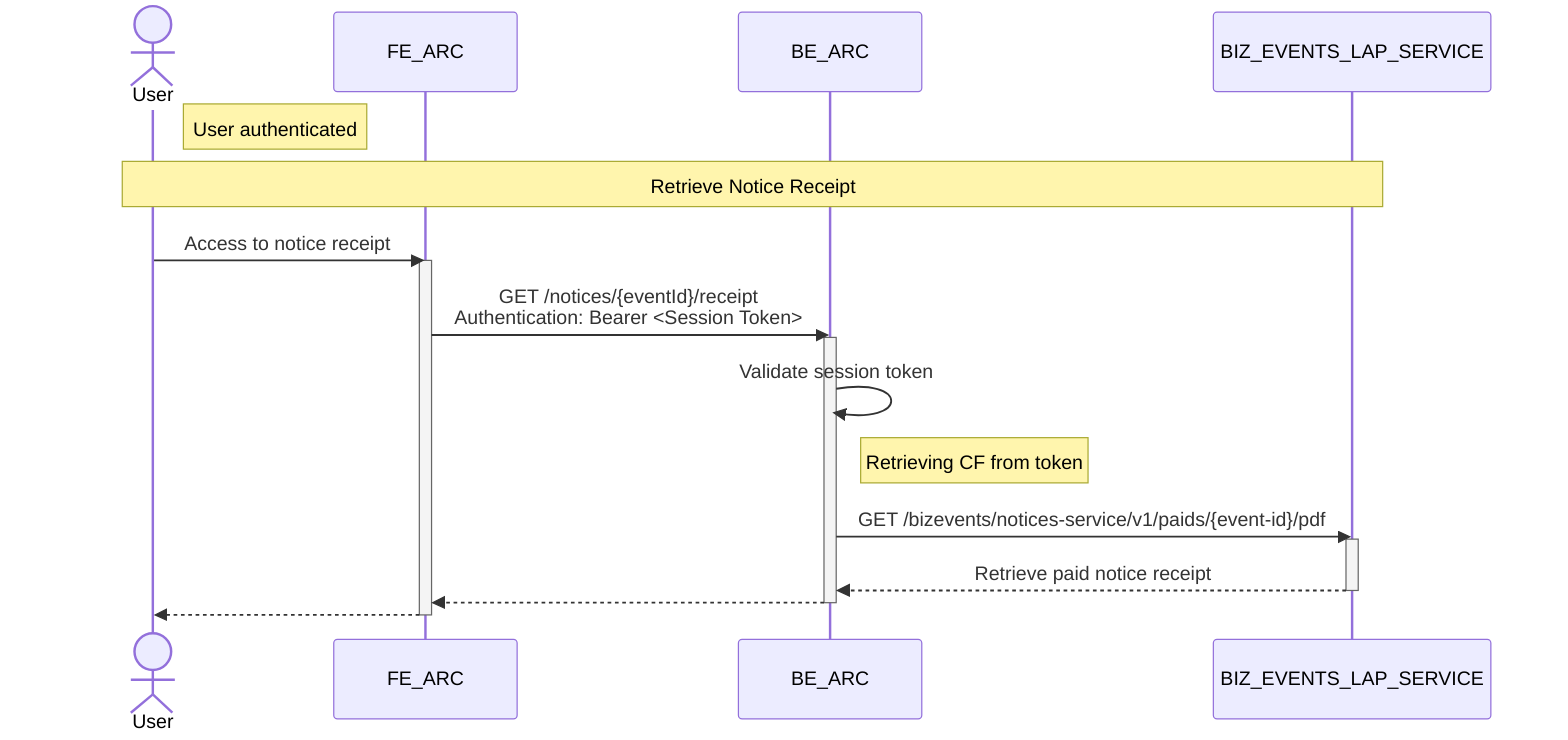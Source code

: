 sequenceDiagram
actor User
participant FE_ARC
participant BE_ARC
participant BIZ_EVENTS_LAP_SERVICE

note right of User: User authenticated
note over User, BIZ_EVENTS_LAP_SERVICE : Retrieve Notice Receipt
    User ->> FE_ARC : Access to notice receipt
    activate FE_ARC
        FE_ARC ->> BE_ARC : GET /notices/{eventId}/receipt <br> Authentication: Bearer <Session Token>
        activate BE_ARC
            BE_ARC ->> BE_ARC : Validate session token
            note right of BE_ARC : Retrieving CF from token
            BE_ARC ->> BIZ_EVENTS_LAP_SERVICE : GET /bizevents/notices-service/v1/paids/{event-id}/pdf
            activate BIZ_EVENTS_LAP_SERVICE
                BIZ_EVENTS_LAP_SERVICE -->> BE_ARC : Retrieve paid notice receipt
            deactivate BIZ_EVENTS_LAP_SERVICE
            BE_ARC -->> FE_ARC : #
        deactivate BE_ARC
        FE_ARC -->> User: #
    deactivate FE_ARC